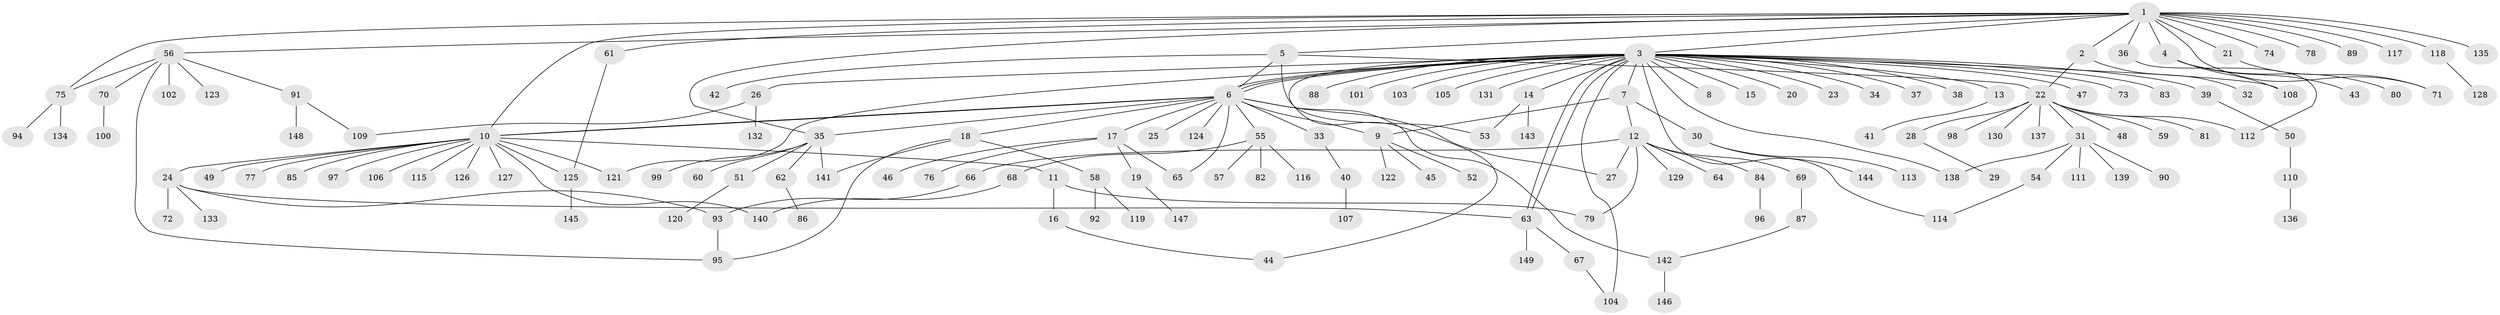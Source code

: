 // coarse degree distribution, {19: 0.01694915254237288, 30: 0.01694915254237288, 4: 0.1016949152542373, 5: 0.03389830508474576, 15: 0.01694915254237288, 1: 0.576271186440678, 2: 0.22033898305084745, 12: 0.01694915254237288}
// Generated by graph-tools (version 1.1) at 2025/18/03/04/25 18:18:20]
// undirected, 149 vertices, 179 edges
graph export_dot {
graph [start="1"]
  node [color=gray90,style=filled];
  1;
  2;
  3;
  4;
  5;
  6;
  7;
  8;
  9;
  10;
  11;
  12;
  13;
  14;
  15;
  16;
  17;
  18;
  19;
  20;
  21;
  22;
  23;
  24;
  25;
  26;
  27;
  28;
  29;
  30;
  31;
  32;
  33;
  34;
  35;
  36;
  37;
  38;
  39;
  40;
  41;
  42;
  43;
  44;
  45;
  46;
  47;
  48;
  49;
  50;
  51;
  52;
  53;
  54;
  55;
  56;
  57;
  58;
  59;
  60;
  61;
  62;
  63;
  64;
  65;
  66;
  67;
  68;
  69;
  70;
  71;
  72;
  73;
  74;
  75;
  76;
  77;
  78;
  79;
  80;
  81;
  82;
  83;
  84;
  85;
  86;
  87;
  88;
  89;
  90;
  91;
  92;
  93;
  94;
  95;
  96;
  97;
  98;
  99;
  100;
  101;
  102;
  103;
  104;
  105;
  106;
  107;
  108;
  109;
  110;
  111;
  112;
  113;
  114;
  115;
  116;
  117;
  118;
  119;
  120;
  121;
  122;
  123;
  124;
  125;
  126;
  127;
  128;
  129;
  130;
  131;
  132;
  133;
  134;
  135;
  136;
  137;
  138;
  139;
  140;
  141;
  142;
  143;
  144;
  145;
  146;
  147;
  148;
  149;
  1 -- 2;
  1 -- 3;
  1 -- 4;
  1 -- 5;
  1 -- 10;
  1 -- 21;
  1 -- 35;
  1 -- 36;
  1 -- 56;
  1 -- 61;
  1 -- 71;
  1 -- 74;
  1 -- 75;
  1 -- 78;
  1 -- 89;
  1 -- 117;
  1 -- 118;
  1 -- 135;
  2 -- 22;
  2 -- 32;
  3 -- 6;
  3 -- 6;
  3 -- 6;
  3 -- 7;
  3 -- 8;
  3 -- 13;
  3 -- 14;
  3 -- 15;
  3 -- 20;
  3 -- 23;
  3 -- 26;
  3 -- 34;
  3 -- 37;
  3 -- 38;
  3 -- 39;
  3 -- 44;
  3 -- 47;
  3 -- 63;
  3 -- 63;
  3 -- 73;
  3 -- 83;
  3 -- 88;
  3 -- 101;
  3 -- 103;
  3 -- 104;
  3 -- 105;
  3 -- 108;
  3 -- 114;
  3 -- 121;
  3 -- 131;
  3 -- 138;
  4 -- 43;
  4 -- 80;
  4 -- 108;
  5 -- 6;
  5 -- 22;
  5 -- 42;
  5 -- 53;
  6 -- 9;
  6 -- 10;
  6 -- 10;
  6 -- 17;
  6 -- 18;
  6 -- 25;
  6 -- 27;
  6 -- 33;
  6 -- 35;
  6 -- 55;
  6 -- 65;
  6 -- 124;
  6 -- 142;
  7 -- 9;
  7 -- 12;
  7 -- 30;
  9 -- 45;
  9 -- 52;
  9 -- 122;
  10 -- 11;
  10 -- 24;
  10 -- 49;
  10 -- 77;
  10 -- 85;
  10 -- 97;
  10 -- 106;
  10 -- 115;
  10 -- 121;
  10 -- 125;
  10 -- 126;
  10 -- 127;
  10 -- 140;
  11 -- 16;
  11 -- 79;
  12 -- 27;
  12 -- 64;
  12 -- 66;
  12 -- 69;
  12 -- 79;
  12 -- 84;
  12 -- 129;
  13 -- 41;
  14 -- 53;
  14 -- 143;
  16 -- 44;
  17 -- 19;
  17 -- 46;
  17 -- 65;
  17 -- 76;
  18 -- 58;
  18 -- 95;
  18 -- 141;
  19 -- 147;
  21 -- 71;
  22 -- 28;
  22 -- 31;
  22 -- 48;
  22 -- 59;
  22 -- 81;
  22 -- 98;
  22 -- 112;
  22 -- 130;
  22 -- 137;
  24 -- 63;
  24 -- 72;
  24 -- 93;
  24 -- 133;
  26 -- 109;
  26 -- 132;
  28 -- 29;
  30 -- 113;
  30 -- 144;
  31 -- 54;
  31 -- 90;
  31 -- 111;
  31 -- 138;
  31 -- 139;
  33 -- 40;
  35 -- 51;
  35 -- 60;
  35 -- 62;
  35 -- 99;
  35 -- 141;
  36 -- 112;
  39 -- 50;
  40 -- 107;
  50 -- 110;
  51 -- 120;
  54 -- 114;
  55 -- 57;
  55 -- 68;
  55 -- 82;
  55 -- 116;
  56 -- 70;
  56 -- 75;
  56 -- 91;
  56 -- 95;
  56 -- 102;
  56 -- 123;
  58 -- 92;
  58 -- 119;
  61 -- 125;
  62 -- 86;
  63 -- 67;
  63 -- 149;
  66 -- 93;
  67 -- 104;
  68 -- 140;
  69 -- 87;
  70 -- 100;
  75 -- 94;
  75 -- 134;
  84 -- 96;
  87 -- 142;
  91 -- 109;
  91 -- 148;
  93 -- 95;
  110 -- 136;
  118 -- 128;
  125 -- 145;
  142 -- 146;
}
